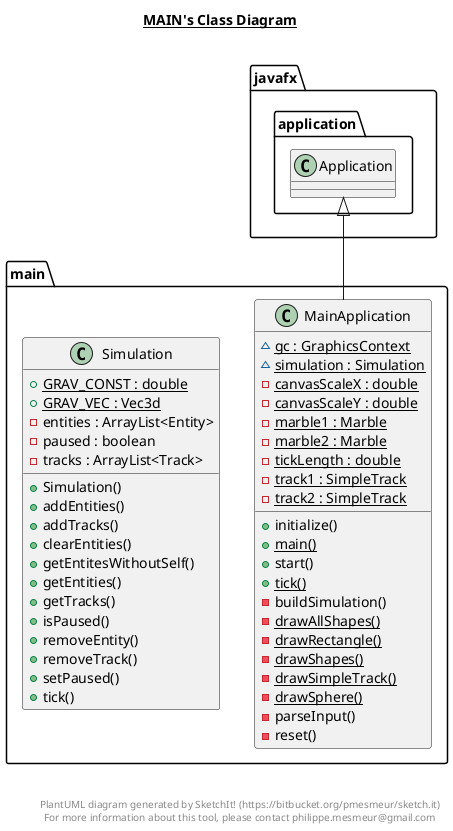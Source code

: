 @startuml

title __MAIN's Class Diagram__\n

  namespace main {
    class MainApplication {
        {static} ~ gc : GraphicsContext
        {static} ~ simulation : Simulation
        {static} - canvasScaleX : double
        {static} - canvasScaleY : double
        {static} - marble1 : Marble
        {static} - marble2 : Marble
        {static} - tickLength : double
        {static} - track1 : SimpleTrack
        {static} - track2 : SimpleTrack
        + initialize()
        {static} + main()
        + start()
        {static} + tick()
        - buildSimulation()
        {static} - drawAllShapes()
        {static} - drawRectangle()
        {static} - drawShapes()
        {static} - drawSimpleTrack()
        {static} - drawSphere()
        - parseInput()
        - reset()
    }
  }
  

  namespace main {
    class main.Simulation {
        {static} + GRAV_CONST : double
        {static} + GRAV_VEC : Vec3d
        - entities : ArrayList<Entity>
        - paused : boolean
        - tracks : ArrayList<Track>
        + Simulation()
        + addEntities()
        + addTracks()
        + clearEntities()
        + getEntitesWithoutSelf()
        + getEntities()
        + getTracks()
        + isPaused()
        + removeEntity()
        + removeTrack()
        + setPaused()
        + tick()
    }
  }
  

  MainApplication -up-|> javafx.application.Application


right footer


PlantUML diagram generated by SketchIt! (https://bitbucket.org/pmesmeur/sketch.it)
For more information about this tool, please contact philippe.mesmeur@gmail.com
endfooter

@enduml
